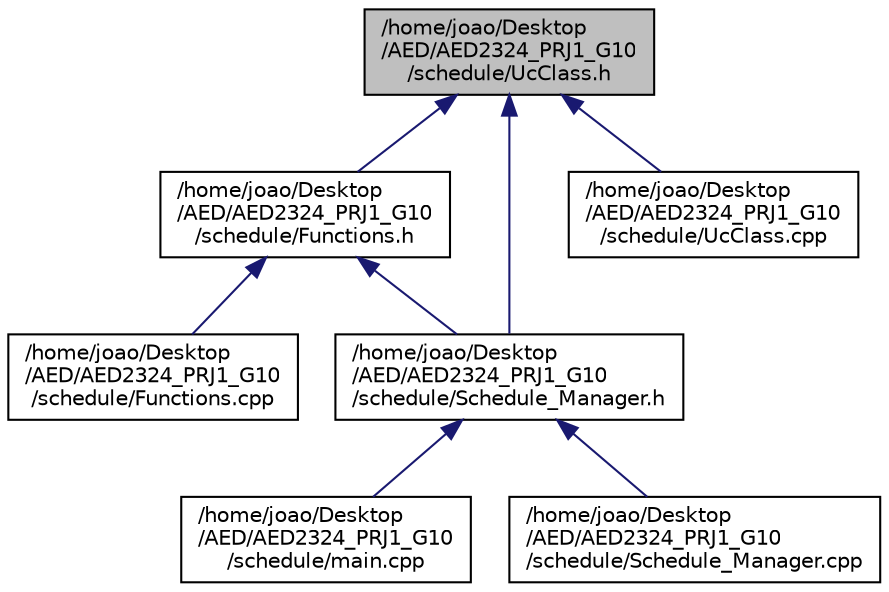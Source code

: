 digraph "/home/joao/Desktop/AED/AED2324_PRJ1_G10/schedule/UcClass.h"
{
 // LATEX_PDF_SIZE
  edge [fontname="Helvetica",fontsize="10",labelfontname="Helvetica",labelfontsize="10"];
  node [fontname="Helvetica",fontsize="10",shape=record];
  Node1 [label="/home/joao/Desktop\l/AED/AED2324_PRJ1_G10\l/schedule/UcClass.h",height=0.2,width=0.4,color="black", fillcolor="grey75", style="filled", fontcolor="black",tooltip=" "];
  Node1 -> Node2 [dir="back",color="midnightblue",fontsize="10",style="solid"];
  Node2 [label="/home/joao/Desktop\l/AED/AED2324_PRJ1_G10\l/schedule/Functions.h",height=0.2,width=0.4,color="black", fillcolor="white", style="filled",URL="$Functions_8h.html",tooltip=" "];
  Node2 -> Node3 [dir="back",color="midnightblue",fontsize="10",style="solid"];
  Node3 [label="/home/joao/Desktop\l/AED/AED2324_PRJ1_G10\l/schedule/Functions.cpp",height=0.2,width=0.4,color="black", fillcolor="white", style="filled",URL="$Functions_8cpp.html",tooltip=" "];
  Node2 -> Node4 [dir="back",color="midnightblue",fontsize="10",style="solid"];
  Node4 [label="/home/joao/Desktop\l/AED/AED2324_PRJ1_G10\l/schedule/Schedule_Manager.h",height=0.2,width=0.4,color="black", fillcolor="white", style="filled",URL="$Schedule__Manager_8h.html",tooltip=" "];
  Node4 -> Node5 [dir="back",color="midnightblue",fontsize="10",style="solid"];
  Node5 [label="/home/joao/Desktop\l/AED/AED2324_PRJ1_G10\l/schedule/main.cpp",height=0.2,width=0.4,color="black", fillcolor="white", style="filled",URL="$main_8cpp.html",tooltip=" "];
  Node4 -> Node6 [dir="back",color="midnightblue",fontsize="10",style="solid"];
  Node6 [label="/home/joao/Desktop\l/AED/AED2324_PRJ1_G10\l/schedule/Schedule_Manager.cpp",height=0.2,width=0.4,color="black", fillcolor="white", style="filled",URL="$Schedule__Manager_8cpp.html",tooltip=" "];
  Node1 -> Node4 [dir="back",color="midnightblue",fontsize="10",style="solid"];
  Node1 -> Node7 [dir="back",color="midnightblue",fontsize="10",style="solid"];
  Node7 [label="/home/joao/Desktop\l/AED/AED2324_PRJ1_G10\l/schedule/UcClass.cpp",height=0.2,width=0.4,color="black", fillcolor="white", style="filled",URL="$UcClass_8cpp.html",tooltip=" "];
}
